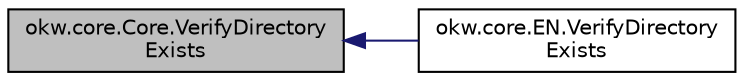 digraph "okw.core.Core.VerifyDirectoryExists"
{
 // INTERACTIVE_SVG=YES
  edge [fontname="Helvetica",fontsize="10",labelfontname="Helvetica",labelfontsize="10"];
  node [fontname="Helvetica",fontsize="10",shape=record];
  rankdir="LR";
  Node447 [label="okw.core.Core.VerifyDirectory\lExists",height=0.2,width=0.4,color="black", fillcolor="grey75", style="filled", fontcolor="black"];
  Node447 -> Node448 [dir="back",color="midnightblue",fontsize="10",style="solid",fontname="Helvetica"];
  Node448 [label="okw.core.EN.VerifyDirectory\lExists",height=0.2,width=0.4,color="black", fillcolor="white", style="filled",URL="$classokw_1_1core_1_1_e_n.html#a832e18e87deb97fe59452da72e9cd3be"];
}
